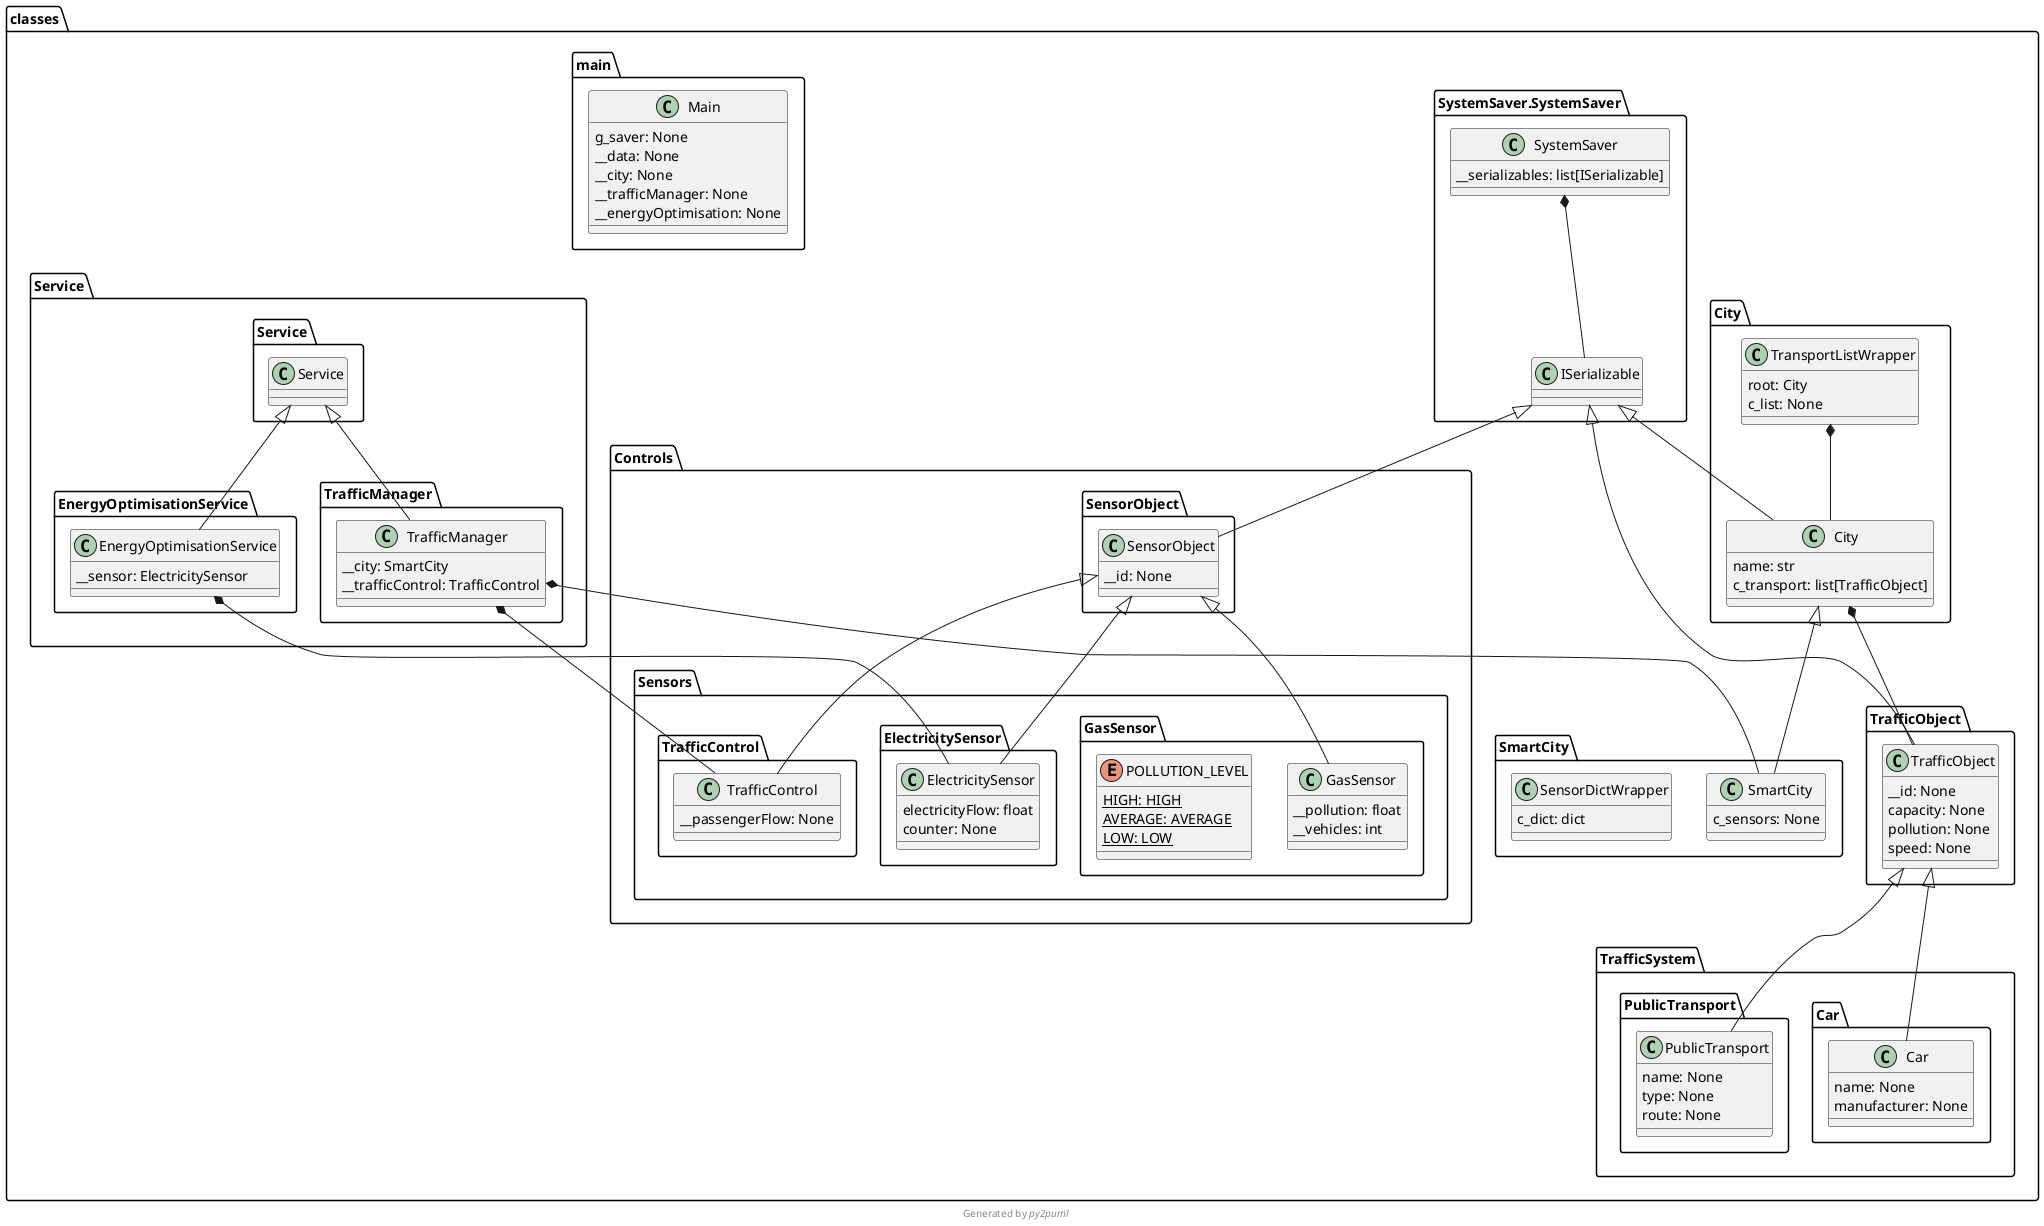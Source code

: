 @startuml classes
!pragma useIntermediatePackages false

class classes.City.City {
  name: str
  c_transport: list[TrafficObject]
}
class classes.SystemSaver.SystemSaver.ISerializable {
}
class classes.TrafficObject.TrafficObject {
  __id: None
  capacity: None
  pollution: None
  speed: None
}
class classes.City.TransportListWrapper {
  root: City
  c_list: None
}
class classes.Controls.SensorObject.SensorObject {
  __id: None
}
class classes.Controls.Sensors.ElectricitySensor.ElectricitySensor {
  electricityFlow: float
  counter: None
}
class classes.Controls.Sensors.GasSensor.GasSensor {
  __pollution: float
  __vehicles: int
}
enum classes.Controls.Sensors.GasSensor.POLLUTION_LEVEL {
  HIGH: HIGH {static}
  AVERAGE: AVERAGE {static}
  LOW: LOW {static}
}
class classes.Controls.Sensors.TrafficControl.TrafficControl {
  __passengerFlow: None
}
class classes.Service.EnergyOptimisationService.EnergyOptimisationService {
  __sensor: ElectricitySensor
}
class classes.Service.Service.Service {
}
class classes.TrafficSystem.Car.Car {
  name: None
  manufacturer: None
}
class classes.TrafficSystem.PublicTransport.PublicTransport {
  name: None
  type: None
  route: None
}
class classes.SmartCity.SmartCity {
  c_sensors: None
}
class classes.Service.TrafficManager.TrafficManager {
  __city: SmartCity
  __trafficControl: TrafficControl
}
class classes.SmartCity.SensorDictWrapper {
  c_dict: dict
}
class classes.SystemSaver.SystemSaver.SystemSaver {
  __serializables: list[ISerializable]
}
class classes.main.Main {
  g_saver: None
  __data: None
  __city: None
  __trafficManager: None
  __energyOptimisation: None
}
classes.City.City *-- classes.TrafficObject.TrafficObject
classes.SystemSaver.SystemSaver.ISerializable <|-- classes.City.City
classes.SystemSaver.SystemSaver.ISerializable <|-- classes.TrafficObject.TrafficObject
classes.City.TransportListWrapper *-- classes.City.City
classes.SystemSaver.SystemSaver.ISerializable <|-- classes.Controls.SensorObject.SensorObject
classes.Controls.SensorObject.SensorObject <|-- classes.Controls.Sensors.ElectricitySensor.ElectricitySensor
classes.Controls.SensorObject.SensorObject <|-- classes.Controls.Sensors.GasSensor.GasSensor
classes.Controls.SensorObject.SensorObject <|-- classes.Controls.Sensors.TrafficControl.TrafficControl
classes.Service.EnergyOptimisationService.EnergyOptimisationService *-- classes.Controls.Sensors.ElectricitySensor.ElectricitySensor
classes.Service.Service.Service <|-- classes.Service.EnergyOptimisationService.EnergyOptimisationService
classes.TrafficObject.TrafficObject <|-- classes.TrafficSystem.Car.Car
classes.TrafficObject.TrafficObject <|-- classes.TrafficSystem.PublicTransport.PublicTransport
classes.City.City <|-- classes.SmartCity.SmartCity
classes.Service.TrafficManager.TrafficManager *-- classes.SmartCity.SmartCity
classes.Service.TrafficManager.TrafficManager *-- classes.Controls.Sensors.TrafficControl.TrafficControl
classes.Service.Service.Service <|-- classes.Service.TrafficManager.TrafficManager
classes.SystemSaver.SystemSaver.SystemSaver *-- classes.SystemSaver.SystemSaver.ISerializable
footer Generated by //py2puml//
@enduml

